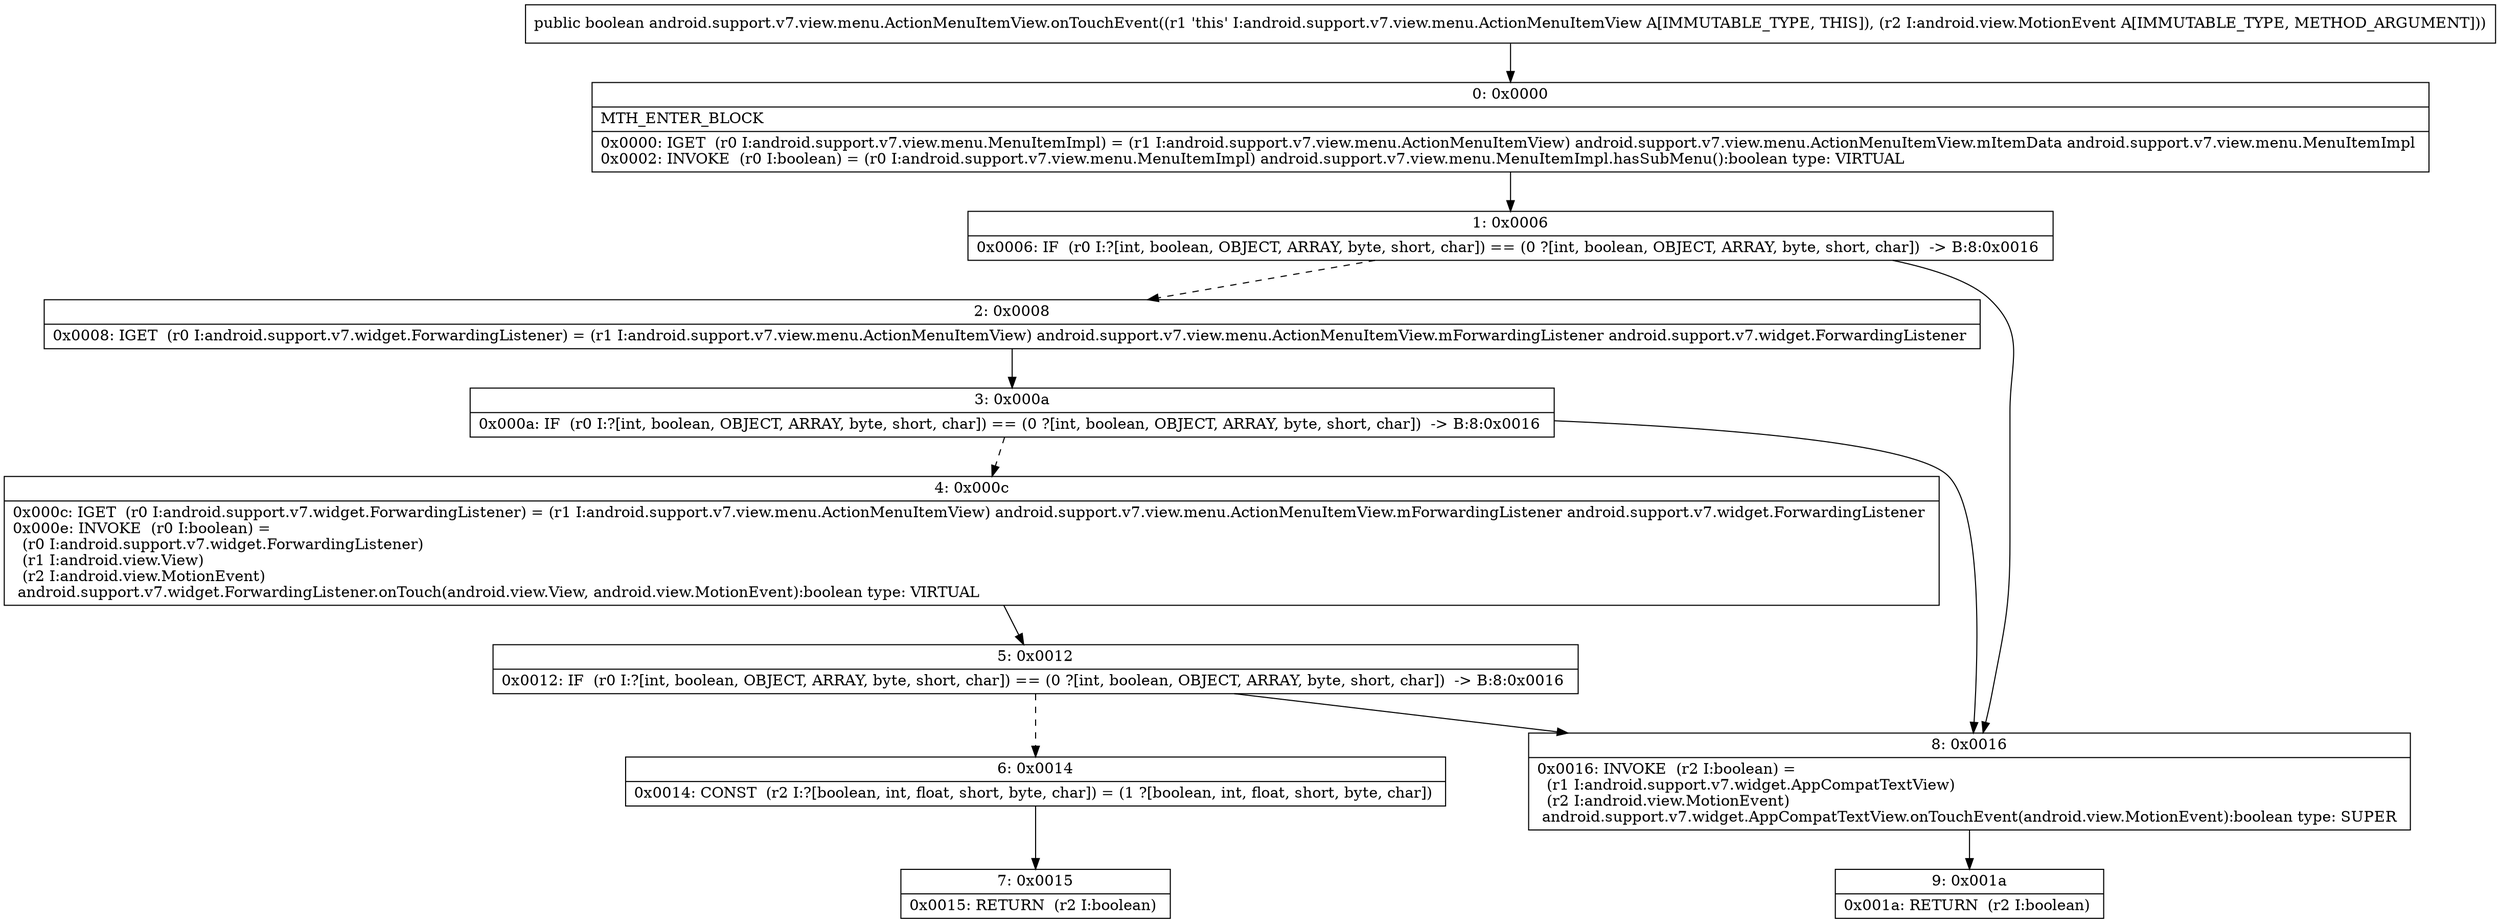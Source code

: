 digraph "CFG forandroid.support.v7.view.menu.ActionMenuItemView.onTouchEvent(Landroid\/view\/MotionEvent;)Z" {
Node_0 [shape=record,label="{0\:\ 0x0000|MTH_ENTER_BLOCK\l|0x0000: IGET  (r0 I:android.support.v7.view.menu.MenuItemImpl) = (r1 I:android.support.v7.view.menu.ActionMenuItemView) android.support.v7.view.menu.ActionMenuItemView.mItemData android.support.v7.view.menu.MenuItemImpl \l0x0002: INVOKE  (r0 I:boolean) = (r0 I:android.support.v7.view.menu.MenuItemImpl) android.support.v7.view.menu.MenuItemImpl.hasSubMenu():boolean type: VIRTUAL \l}"];
Node_1 [shape=record,label="{1\:\ 0x0006|0x0006: IF  (r0 I:?[int, boolean, OBJECT, ARRAY, byte, short, char]) == (0 ?[int, boolean, OBJECT, ARRAY, byte, short, char])  \-\> B:8:0x0016 \l}"];
Node_2 [shape=record,label="{2\:\ 0x0008|0x0008: IGET  (r0 I:android.support.v7.widget.ForwardingListener) = (r1 I:android.support.v7.view.menu.ActionMenuItemView) android.support.v7.view.menu.ActionMenuItemView.mForwardingListener android.support.v7.widget.ForwardingListener \l}"];
Node_3 [shape=record,label="{3\:\ 0x000a|0x000a: IF  (r0 I:?[int, boolean, OBJECT, ARRAY, byte, short, char]) == (0 ?[int, boolean, OBJECT, ARRAY, byte, short, char])  \-\> B:8:0x0016 \l}"];
Node_4 [shape=record,label="{4\:\ 0x000c|0x000c: IGET  (r0 I:android.support.v7.widget.ForwardingListener) = (r1 I:android.support.v7.view.menu.ActionMenuItemView) android.support.v7.view.menu.ActionMenuItemView.mForwardingListener android.support.v7.widget.ForwardingListener \l0x000e: INVOKE  (r0 I:boolean) = \l  (r0 I:android.support.v7.widget.ForwardingListener)\l  (r1 I:android.view.View)\l  (r2 I:android.view.MotionEvent)\l android.support.v7.widget.ForwardingListener.onTouch(android.view.View, android.view.MotionEvent):boolean type: VIRTUAL \l}"];
Node_5 [shape=record,label="{5\:\ 0x0012|0x0012: IF  (r0 I:?[int, boolean, OBJECT, ARRAY, byte, short, char]) == (0 ?[int, boolean, OBJECT, ARRAY, byte, short, char])  \-\> B:8:0x0016 \l}"];
Node_6 [shape=record,label="{6\:\ 0x0014|0x0014: CONST  (r2 I:?[boolean, int, float, short, byte, char]) = (1 ?[boolean, int, float, short, byte, char]) \l}"];
Node_7 [shape=record,label="{7\:\ 0x0015|0x0015: RETURN  (r2 I:boolean) \l}"];
Node_8 [shape=record,label="{8\:\ 0x0016|0x0016: INVOKE  (r2 I:boolean) = \l  (r1 I:android.support.v7.widget.AppCompatTextView)\l  (r2 I:android.view.MotionEvent)\l android.support.v7.widget.AppCompatTextView.onTouchEvent(android.view.MotionEvent):boolean type: SUPER \l}"];
Node_9 [shape=record,label="{9\:\ 0x001a|0x001a: RETURN  (r2 I:boolean) \l}"];
MethodNode[shape=record,label="{public boolean android.support.v7.view.menu.ActionMenuItemView.onTouchEvent((r1 'this' I:android.support.v7.view.menu.ActionMenuItemView A[IMMUTABLE_TYPE, THIS]), (r2 I:android.view.MotionEvent A[IMMUTABLE_TYPE, METHOD_ARGUMENT])) }"];
MethodNode -> Node_0;
Node_0 -> Node_1;
Node_1 -> Node_2[style=dashed];
Node_1 -> Node_8;
Node_2 -> Node_3;
Node_3 -> Node_4[style=dashed];
Node_3 -> Node_8;
Node_4 -> Node_5;
Node_5 -> Node_6[style=dashed];
Node_5 -> Node_8;
Node_6 -> Node_7;
Node_8 -> Node_9;
}

